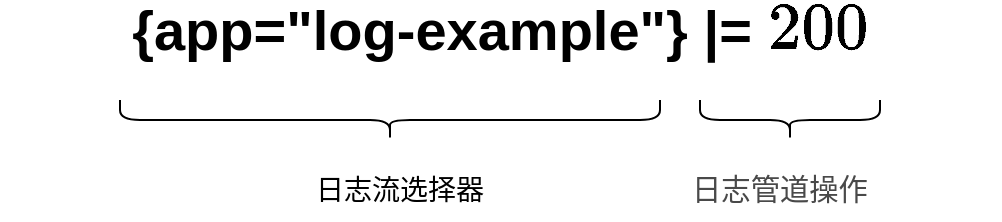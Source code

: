 <mxfile version="20.6.1" type="device"><diagram id="JyFODoB3XVzt1ZmoNceQ" name="第 1 页"><mxGraphModel dx="1045" dy="720" grid="1" gridSize="10" guides="1" tooltips="1" connect="1" arrows="1" fold="1" page="1" pageScale="1" pageWidth="827" pageHeight="1169" math="0" shadow="0"><root><mxCell id="0"/><mxCell id="1" parent="0"/><mxCell id="tdA8dt7cuRMjwg4S7H73-1" value="&lt;span data-docs-delta=&quot;[[20,&amp;quot;{app=\&amp;quot;log-example\&amp;quot;}&amp;nbsp;|=&amp;nbsp;`200`&amp;quot;],[20,&amp;quot;\n&amp;quot;,&amp;quot;24:\&amp;quot;vC39\&amp;quot;|36:175|direction:\&amp;quot;ltr\&amp;quot;&amp;quot;]]&quot; data-copy-origin=&quot;https://shimo.im&quot; style=&quot;font-size: 28px;&quot;&gt;&lt;div class=&quot;ql-code-block ql-direction-ltr ql-long-18520334 ql-authorBlock-18520334&quot; data-language=&quot;yaml&quot; style=&quot;line-height: 100%;&quot;&gt;{&lt;span class=&quot;ql-token hljs-string&quot;&gt;app=&quot;log-example&quot;&lt;/span&gt;}&amp;nbsp;&lt;span class=&quot;ql-token hljs-string&quot;&gt;|=&lt;/span&gt;&amp;nbsp;&lt;span class=&quot;ql-token hljs-string&quot;&gt;`200`&lt;/span&gt;&lt;/div&gt;&lt;/span&gt;" style="text;html=1;strokeColor=none;fillColor=none;align=center;verticalAlign=middle;whiteSpace=wrap;rounded=0;spacingTop=0;spacing=2;fontStyle=1" vertex="1" parent="1"><mxGeometry x="150" y="210" width="500" height="30" as="geometry"/></mxCell><mxCell id="tdA8dt7cuRMjwg4S7H73-2" value="" style="shape=curlyBracket;whiteSpace=wrap;html=1;rounded=1;labelPosition=left;verticalLabelPosition=middle;align=right;verticalAlign=middle;fontSize=28;rotation=-90;" vertex="1" parent="1"><mxGeometry x="335" y="135" width="20" height="270" as="geometry"/></mxCell><mxCell id="tdA8dt7cuRMjwg4S7H73-4" value="日志流选择器" style="text;html=1;strokeColor=none;fillColor=none;align=center;verticalAlign=middle;whiteSpace=wrap;rounded=0;fontSize=14;" vertex="1" parent="1"><mxGeometry x="265" y="290" width="170" height="30" as="geometry"/></mxCell><mxCell id="tdA8dt7cuRMjwg4S7H73-5" value="" style="shape=curlyBracket;whiteSpace=wrap;html=1;rounded=1;labelPosition=left;verticalLabelPosition=middle;align=right;verticalAlign=middle;fontSize=28;rotation=-90;" vertex="1" parent="1"><mxGeometry x="535" y="225" width="20" height="90" as="geometry"/></mxCell><mxCell id="tdA8dt7cuRMjwg4S7H73-6" value="&lt;span data-copy-origin=&quot;https://shimo.im&quot; data-docs-delta=&quot;[[20,&amp;quot;日志管道操作&amp;quot;]]&quot;&gt;&lt;p style=&quot;line-height: 100%;margin-bottom: 0pt;margin-top: 0pt;font-size: 11pt;color: #494949;&quot; class=&quot;ql-direction-ltr&quot;&gt;&lt;span class=&quot;ql-author-18520334&quot;&gt;日志管道操作&lt;/span&gt;&lt;/p&gt;&lt;/span&gt;" style="text;html=1;strokeColor=none;fillColor=none;align=center;verticalAlign=middle;whiteSpace=wrap;rounded=0;fontSize=14;" vertex="1" parent="1"><mxGeometry x="455" y="290" width="170" height="30" as="geometry"/></mxCell></root></mxGraphModel></diagram></mxfile>